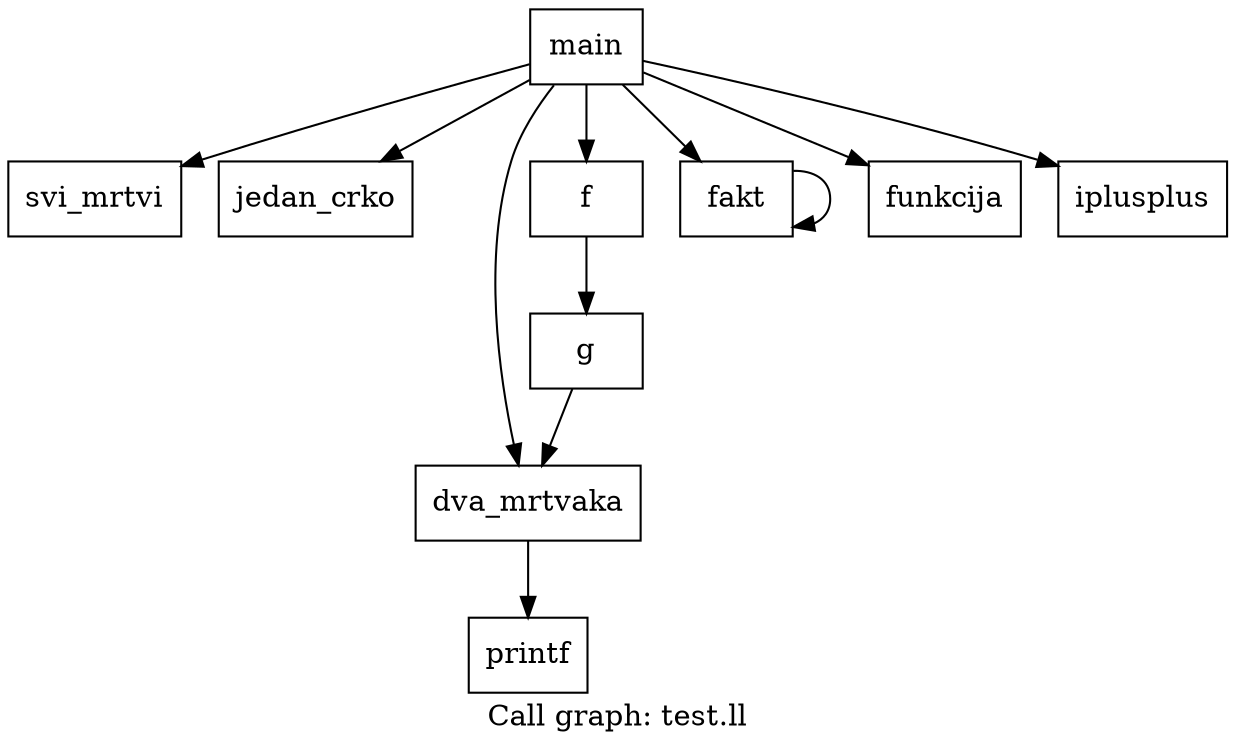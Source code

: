 digraph "Call graph: test.ll" {
	label="Call graph: test.ll";

	Node0xd7e480 [shape=record,label="{svi_mrtvi}"];
	Node0xda2190 [shape=record,label="{jedan_crko}"];
	Node0xda2270 [shape=record,label="{dva_mrtvaka}"];
	Node0xda2270 -> Node0xda23a0;
	Node0xda2830 [shape=record,label="{g}"];
	Node0xda2830 -> Node0xda2270;
	Node0xda23a0 [shape=record,label="{printf}"];
	Node0xda2a30 [shape=record,label="{f}"];
	Node0xda2a30 -> Node0xda2830;
	Node0xda2ae0 [shape=record,label="{fakt}"];
	Node0xda2ae0 -> Node0xda2ae0;
	Node0xda2b90 [shape=record,label="{funkcija}"];
	Node0xda2c10 [shape=record,label="{iplusplus}"];
	Node0xda2f20 [shape=record,label="{main}"];
	Node0xda2f20 -> Node0xda2270;
	Node0xda2f20 -> Node0xda2190;
	Node0xda2f20 -> Node0xda2c10;
	Node0xda2f20 -> Node0xd7e480;
	Node0xda2f20 -> Node0xda2a30;
	Node0xda2f20 -> Node0xda2ae0;
	Node0xda2f20 -> Node0xda2b90;
}
